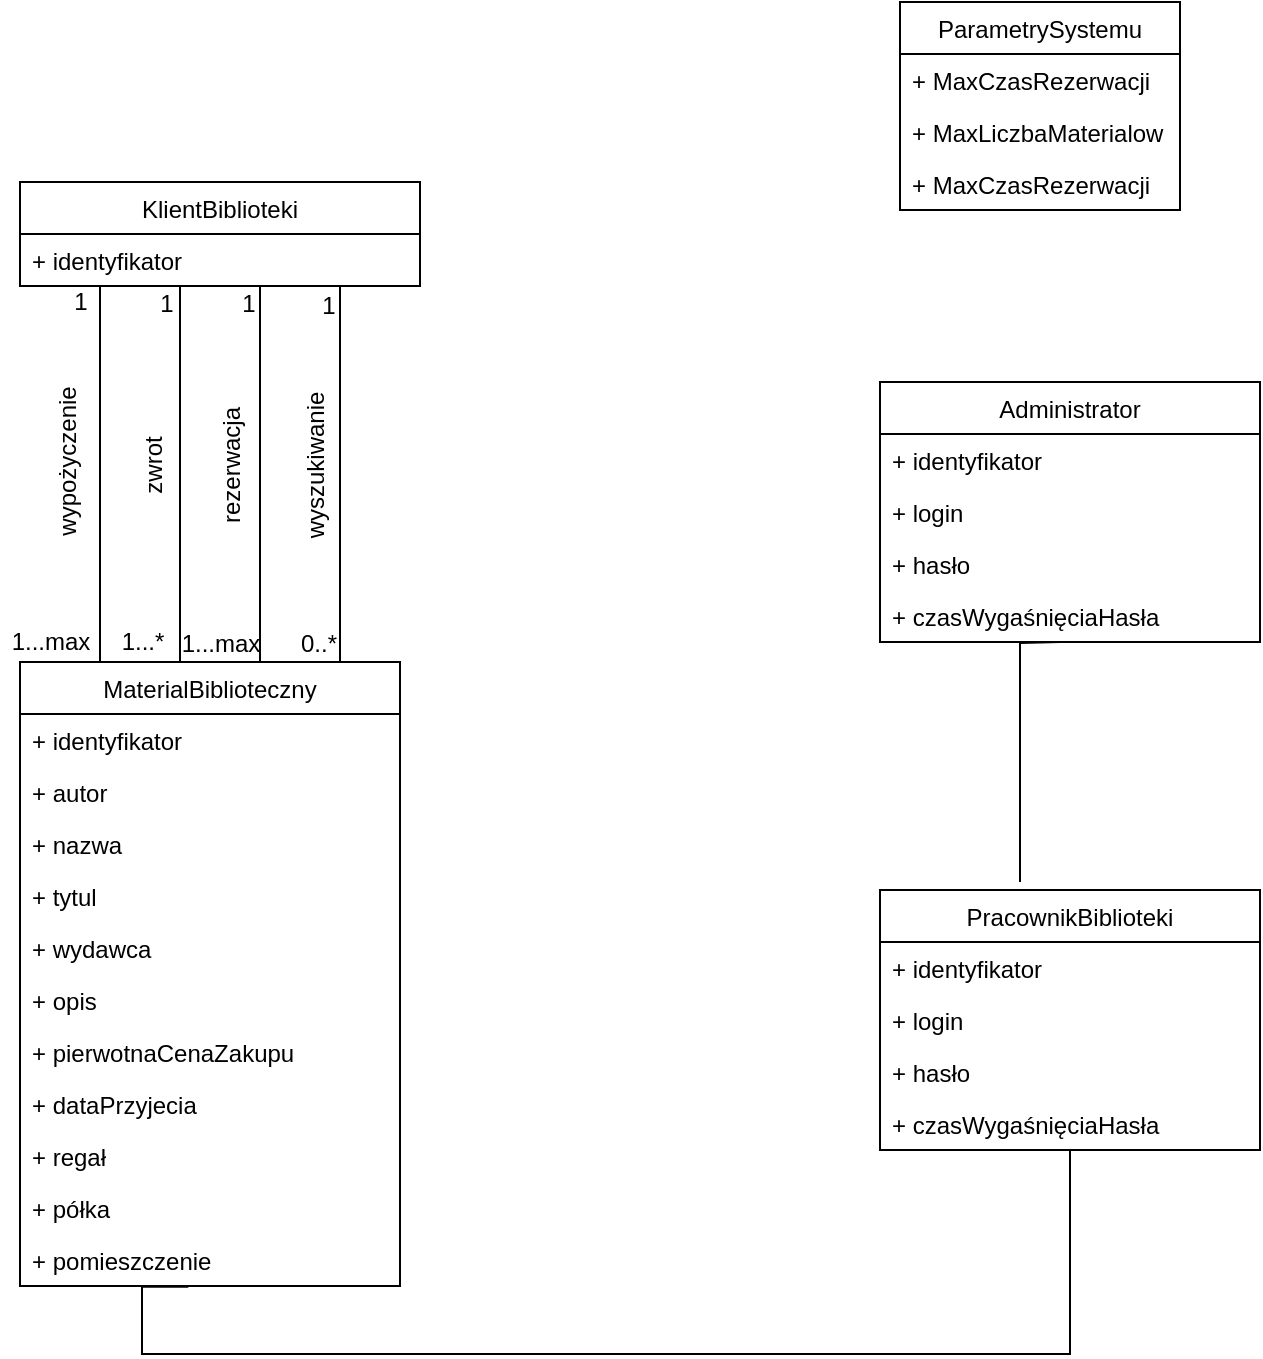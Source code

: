 <mxfile version="16.2.7" type="github">
  <diagram id="C5RBs43oDa-KdzZeNtuy" name="Page-1">
    <mxGraphModel dx="706" dy="1032" grid="1" gridSize="10" guides="1" tooltips="1" connect="1" arrows="1" fold="1" page="1" pageScale="1" pageWidth="827" pageHeight="1169" math="0" shadow="0">
      <root>
        <mxCell id="WIyWlLk6GJQsqaUBKTNV-0" />
        <mxCell id="WIyWlLk6GJQsqaUBKTNV-1" parent="WIyWlLk6GJQsqaUBKTNV-0" />
        <mxCell id="tpHpFu0G4SPRR7VRGRc9-76" style="edgeStyle=orthogonalEdgeStyle;rounded=0;orthogonalLoop=1;jettySize=auto;html=1;endArrow=none;endFill=0;" parent="WIyWlLk6GJQsqaUBKTNV-1" edge="1">
          <mxGeometry relative="1" as="geometry">
            <mxPoint x="580" y="630" as="targetPoint" />
            <mxPoint x="600" y="510" as="sourcePoint" />
          </mxGeometry>
        </mxCell>
        <mxCell id="tpHpFu0G4SPRR7VRGRc9-11" value="Administrator" style="swimlane;fontStyle=0;childLayout=stackLayout;horizontal=1;startSize=26;fillColor=none;horizontalStack=0;resizeParent=1;resizeParentMax=0;resizeLast=0;collapsible=1;marginBottom=0;" parent="WIyWlLk6GJQsqaUBKTNV-1" vertex="1">
          <mxGeometry x="510" y="380" width="190" height="130" as="geometry" />
        </mxCell>
        <mxCell id="tpHpFu0G4SPRR7VRGRc9-85" value="+ identyfikator" style="text;strokeColor=none;fillColor=none;align=left;verticalAlign=top;spacingLeft=4;spacingRight=4;overflow=hidden;rotatable=0;points=[[0,0.5],[1,0.5]];portConstraint=eastwest;" parent="tpHpFu0G4SPRR7VRGRc9-11" vertex="1">
          <mxGeometry y="26" width="190" height="26" as="geometry" />
        </mxCell>
        <mxCell id="tpHpFu0G4SPRR7VRGRc9-118" value="+ login" style="text;strokeColor=none;fillColor=none;align=left;verticalAlign=top;spacingLeft=4;spacingRight=4;overflow=hidden;rotatable=0;points=[[0,0.5],[1,0.5]];portConstraint=eastwest;" parent="tpHpFu0G4SPRR7VRGRc9-11" vertex="1">
          <mxGeometry y="52" width="190" height="26" as="geometry" />
        </mxCell>
        <mxCell id="tpHpFu0G4SPRR7VRGRc9-119" value="+ hasło" style="text;strokeColor=none;fillColor=none;align=left;verticalAlign=top;spacingLeft=4;spacingRight=4;overflow=hidden;rotatable=0;points=[[0,0.5],[1,0.5]];portConstraint=eastwest;" parent="tpHpFu0G4SPRR7VRGRc9-11" vertex="1">
          <mxGeometry y="78" width="190" height="26" as="geometry" />
        </mxCell>
        <mxCell id="tpHpFu0G4SPRR7VRGRc9-121" value="+ czasWygaśnięciaHasła" style="text;strokeColor=none;fillColor=none;align=left;verticalAlign=top;spacingLeft=4;spacingRight=4;overflow=hidden;rotatable=0;points=[[0,0.5],[1,0.5]];portConstraint=eastwest;" parent="tpHpFu0G4SPRR7VRGRc9-11" vertex="1">
          <mxGeometry y="104" width="190" height="26" as="geometry" />
        </mxCell>
        <mxCell id="tpHpFu0G4SPRR7VRGRc9-15" value="KlientBiblioteki" style="swimlane;fontStyle=0;childLayout=stackLayout;horizontal=1;startSize=26;fillColor=none;horizontalStack=0;resizeParent=1;resizeParentMax=0;resizeLast=0;collapsible=1;marginBottom=0;" parent="WIyWlLk6GJQsqaUBKTNV-1" vertex="1">
          <mxGeometry x="80" y="280" width="200" height="52" as="geometry" />
        </mxCell>
        <mxCell id="tpHpFu0G4SPRR7VRGRc9-86" value="+ identyfikator" style="text;strokeColor=none;fillColor=none;align=left;verticalAlign=top;spacingLeft=4;spacingRight=4;overflow=hidden;rotatable=0;points=[[0,0.5],[1,0.5]];portConstraint=eastwest;" parent="tpHpFu0G4SPRR7VRGRc9-15" vertex="1">
          <mxGeometry y="26" width="200" height="26" as="geometry" />
        </mxCell>
        <mxCell id="tpHpFu0G4SPRR7VRGRc9-73" style="edgeStyle=orthogonalEdgeStyle;rounded=0;orthogonalLoop=1;jettySize=auto;html=1;endArrow=none;endFill=0;" parent="tpHpFu0G4SPRR7VRGRc9-15" source="tpHpFu0G4SPRR7VRGRc9-15" target="tpHpFu0G4SPRR7VRGRc9-86" edge="1">
          <mxGeometry relative="1" as="geometry">
            <Array as="points">
              <mxPoint x="40" y="240" />
              <mxPoint x="80" y="240" />
            </Array>
          </mxGeometry>
        </mxCell>
        <mxCell id="tpHpFu0G4SPRR7VRGRc9-72" style="edgeStyle=orthogonalEdgeStyle;rounded=0;orthogonalLoop=1;jettySize=auto;html=1;endArrow=none;endFill=0;entryX=0.443;entryY=1.013;entryDx=0;entryDy=0;entryPerimeter=0;" parent="WIyWlLk6GJQsqaUBKTNV-1" source="tpHpFu0G4SPRR7VRGRc9-19" target="tpHpFu0G4SPRR7VRGRc9-109" edge="1">
          <mxGeometry relative="1" as="geometry">
            <mxPoint x="141" y="820" as="targetPoint" />
            <Array as="points">
              <mxPoint x="141" y="866" />
              <mxPoint x="141" y="832" />
            </Array>
          </mxGeometry>
        </mxCell>
        <mxCell id="tpHpFu0G4SPRR7VRGRc9-19" value="PracownikBiblioteki" style="swimlane;fontStyle=0;childLayout=stackLayout;horizontal=1;startSize=26;fillColor=none;horizontalStack=0;resizeParent=1;resizeParentMax=0;resizeLast=0;collapsible=1;marginBottom=0;" parent="WIyWlLk6GJQsqaUBKTNV-1" vertex="1">
          <mxGeometry x="510" y="634" width="190" height="130" as="geometry" />
        </mxCell>
        <mxCell id="tpHpFu0G4SPRR7VRGRc9-84" value="+ identyfikator" style="text;strokeColor=none;fillColor=none;align=left;verticalAlign=top;spacingLeft=4;spacingRight=4;overflow=hidden;rotatable=0;points=[[0,0.5],[1,0.5]];portConstraint=eastwest;" parent="tpHpFu0G4SPRR7VRGRc9-19" vertex="1">
          <mxGeometry y="26" width="190" height="26" as="geometry" />
        </mxCell>
        <mxCell id="tpHpFu0G4SPRR7VRGRc9-116" value="+ login" style="text;strokeColor=none;fillColor=none;align=left;verticalAlign=top;spacingLeft=4;spacingRight=4;overflow=hidden;rotatable=0;points=[[0,0.5],[1,0.5]];portConstraint=eastwest;" parent="tpHpFu0G4SPRR7VRGRc9-19" vertex="1">
          <mxGeometry y="52" width="190" height="26" as="geometry" />
        </mxCell>
        <mxCell id="tpHpFu0G4SPRR7VRGRc9-117" value="+ hasło" style="text;strokeColor=none;fillColor=none;align=left;verticalAlign=top;spacingLeft=4;spacingRight=4;overflow=hidden;rotatable=0;points=[[0,0.5],[1,0.5]];portConstraint=eastwest;" parent="tpHpFu0G4SPRR7VRGRc9-19" vertex="1">
          <mxGeometry y="78" width="190" height="26" as="geometry" />
        </mxCell>
        <mxCell id="tpHpFu0G4SPRR7VRGRc9-122" value="+ czasWygaśnięciaHasła" style="text;strokeColor=none;fillColor=none;align=left;verticalAlign=top;spacingLeft=4;spacingRight=4;overflow=hidden;rotatable=0;points=[[0,0.5],[1,0.5]];portConstraint=eastwest;" parent="tpHpFu0G4SPRR7VRGRc9-19" vertex="1">
          <mxGeometry y="104" width="190" height="26" as="geometry" />
        </mxCell>
        <mxCell id="tpHpFu0G4SPRR7VRGRc9-43" value="MaterialBiblioteczny" style="swimlane;fontStyle=0;childLayout=stackLayout;horizontal=1;startSize=26;fillColor=none;horizontalStack=0;resizeParent=1;resizeParentMax=0;resizeLast=0;collapsible=1;marginBottom=0;" parent="WIyWlLk6GJQsqaUBKTNV-1" vertex="1">
          <mxGeometry x="80" y="520" width="190" height="312" as="geometry" />
        </mxCell>
        <mxCell id="tpHpFu0G4SPRR7VRGRc9-87" value="+ identyfikator" style="text;strokeColor=none;fillColor=none;align=left;verticalAlign=top;spacingLeft=4;spacingRight=4;overflow=hidden;rotatable=0;points=[[0,0.5],[1,0.5]];portConstraint=eastwest;" parent="tpHpFu0G4SPRR7VRGRc9-43" vertex="1">
          <mxGeometry y="26" width="190" height="26" as="geometry" />
        </mxCell>
        <mxCell id="tpHpFu0G4SPRR7VRGRc9-44" value="+ autor" style="text;strokeColor=none;fillColor=none;align=left;verticalAlign=top;spacingLeft=4;spacingRight=4;overflow=hidden;rotatable=0;points=[[0,0.5],[1,0.5]];portConstraint=eastwest;" parent="tpHpFu0G4SPRR7VRGRc9-43" vertex="1">
          <mxGeometry y="52" width="190" height="26" as="geometry" />
        </mxCell>
        <mxCell id="tpHpFu0G4SPRR7VRGRc9-45" value="+ nazwa" style="text;strokeColor=none;fillColor=none;align=left;verticalAlign=top;spacingLeft=4;spacingRight=4;overflow=hidden;rotatable=0;points=[[0,0.5],[1,0.5]];portConstraint=eastwest;" parent="tpHpFu0G4SPRR7VRGRc9-43" vertex="1">
          <mxGeometry y="78" width="190" height="26" as="geometry" />
        </mxCell>
        <mxCell id="tpHpFu0G4SPRR7VRGRc9-46" value="+ tytul" style="text;strokeColor=none;fillColor=none;align=left;verticalAlign=top;spacingLeft=4;spacingRight=4;overflow=hidden;rotatable=0;points=[[0,0.5],[1,0.5]];portConstraint=eastwest;" parent="tpHpFu0G4SPRR7VRGRc9-43" vertex="1">
          <mxGeometry y="104" width="190" height="26" as="geometry" />
        </mxCell>
        <mxCell id="tpHpFu0G4SPRR7VRGRc9-48" value="+ wydawca" style="text;strokeColor=none;fillColor=none;align=left;verticalAlign=top;spacingLeft=4;spacingRight=4;overflow=hidden;rotatable=0;points=[[0,0.5],[1,0.5]];portConstraint=eastwest;" parent="tpHpFu0G4SPRR7VRGRc9-43" vertex="1">
          <mxGeometry y="130" width="190" height="26" as="geometry" />
        </mxCell>
        <mxCell id="tpHpFu0G4SPRR7VRGRc9-49" value="+ opis" style="text;strokeColor=none;fillColor=none;align=left;verticalAlign=top;spacingLeft=4;spacingRight=4;overflow=hidden;rotatable=0;points=[[0,0.5],[1,0.5]];portConstraint=eastwest;" parent="tpHpFu0G4SPRR7VRGRc9-43" vertex="1">
          <mxGeometry y="156" width="190" height="26" as="geometry" />
        </mxCell>
        <mxCell id="tpHpFu0G4SPRR7VRGRc9-50" value="+ pierwotnaCenaZakupu" style="text;strokeColor=none;fillColor=none;align=left;verticalAlign=top;spacingLeft=4;spacingRight=4;overflow=hidden;rotatable=0;points=[[0,0.5],[1,0.5]];portConstraint=eastwest;" parent="tpHpFu0G4SPRR7VRGRc9-43" vertex="1">
          <mxGeometry y="182" width="190" height="26" as="geometry" />
        </mxCell>
        <mxCell id="tpHpFu0G4SPRR7VRGRc9-105" value="+ dataPrzyjecia" style="text;strokeColor=none;fillColor=none;align=left;verticalAlign=top;spacingLeft=4;spacingRight=4;overflow=hidden;rotatable=0;points=[[0,0.5],[1,0.5]];portConstraint=eastwest;" parent="tpHpFu0G4SPRR7VRGRc9-43" vertex="1">
          <mxGeometry y="208" width="190" height="26" as="geometry" />
        </mxCell>
        <mxCell id="tpHpFu0G4SPRR7VRGRc9-106" value="+ regał" style="text;strokeColor=none;fillColor=none;align=left;verticalAlign=top;spacingLeft=4;spacingRight=4;overflow=hidden;rotatable=0;points=[[0,0.5],[1,0.5]];portConstraint=eastwest;" parent="tpHpFu0G4SPRR7VRGRc9-43" vertex="1">
          <mxGeometry y="234" width="190" height="26" as="geometry" />
        </mxCell>
        <mxCell id="tpHpFu0G4SPRR7VRGRc9-108" value="+ półka" style="text;strokeColor=none;fillColor=none;align=left;verticalAlign=top;spacingLeft=4;spacingRight=4;overflow=hidden;rotatable=0;points=[[0,0.5],[1,0.5]];portConstraint=eastwest;" parent="tpHpFu0G4SPRR7VRGRc9-43" vertex="1">
          <mxGeometry y="260" width="190" height="26" as="geometry" />
        </mxCell>
        <mxCell id="tpHpFu0G4SPRR7VRGRc9-109" value="+ pomieszczenie" style="text;strokeColor=none;fillColor=none;align=left;verticalAlign=top;spacingLeft=4;spacingRight=4;overflow=hidden;rotatable=0;points=[[0,0.5],[1,0.5]];portConstraint=eastwest;" parent="tpHpFu0G4SPRR7VRGRc9-43" vertex="1">
          <mxGeometry y="286" width="190" height="26" as="geometry" />
        </mxCell>
        <mxCell id="tpHpFu0G4SPRR7VRGRc9-101" value="wypożyczenie" style="text;html=1;align=center;verticalAlign=middle;resizable=0;points=[];autosize=1;strokeColor=none;fillColor=none;rotation=-90;container=1;" parent="WIyWlLk6GJQsqaUBKTNV-1" vertex="1">
          <mxGeometry x="59" y="410" width="90" height="20" as="geometry" />
        </mxCell>
        <mxCell id="tpHpFu0G4SPRR7VRGRc9-111" value="zwrot" style="text;html=1;align=center;verticalAlign=middle;resizable=0;points=[];autosize=1;strokeColor=none;fillColor=none;rotation=-90;container=1;" parent="WIyWlLk6GJQsqaUBKTNV-1" vertex="1">
          <mxGeometry x="127" y="412" width="40" height="20" as="geometry" />
        </mxCell>
        <mxCell id="tpHpFu0G4SPRR7VRGRc9-112" value="ParametrySystemu" style="swimlane;fontStyle=0;childLayout=stackLayout;horizontal=1;startSize=26;fillColor=none;horizontalStack=0;resizeParent=1;resizeParentMax=0;resizeLast=0;collapsible=1;marginBottom=0;" parent="WIyWlLk6GJQsqaUBKTNV-1" vertex="1">
          <mxGeometry x="520" y="190" width="140" height="104" as="geometry" />
        </mxCell>
        <mxCell id="tpHpFu0G4SPRR7VRGRc9-113" value="+ MaxCzasRezerwacji" style="text;strokeColor=none;fillColor=none;align=left;verticalAlign=top;spacingLeft=4;spacingRight=4;overflow=hidden;rotatable=0;points=[[0,0.5],[1,0.5]];portConstraint=eastwest;" parent="tpHpFu0G4SPRR7VRGRc9-112" vertex="1">
          <mxGeometry y="26" width="140" height="26" as="geometry" />
        </mxCell>
        <mxCell id="tpHpFu0G4SPRR7VRGRc9-125" value="+ MaxLiczbaMaterialow" style="text;strokeColor=none;fillColor=none;align=left;verticalAlign=top;spacingLeft=4;spacingRight=4;overflow=hidden;rotatable=0;points=[[0,0.5],[1,0.5]];portConstraint=eastwest;" parent="tpHpFu0G4SPRR7VRGRc9-112" vertex="1">
          <mxGeometry y="52" width="140" height="26" as="geometry" />
        </mxCell>
        <mxCell id="tpHpFu0G4SPRR7VRGRc9-115" value="+ MaxCzasRezerwacji" style="text;strokeColor=none;fillColor=none;align=left;verticalAlign=top;spacingLeft=4;spacingRight=4;overflow=hidden;rotatable=0;points=[[0,0.5],[1,0.5]];portConstraint=eastwest;" parent="tpHpFu0G4SPRR7VRGRc9-112" vertex="1">
          <mxGeometry y="78" width="140" height="26" as="geometry" />
        </mxCell>
        <mxCell id="nST3KtlWaswPqiklGV3U-0" style="edgeStyle=orthogonalEdgeStyle;rounded=0;orthogonalLoop=1;jettySize=auto;html=1;endArrow=none;endFill=0;" edge="1" parent="WIyWlLk6GJQsqaUBKTNV-1">
          <mxGeometry relative="1" as="geometry">
            <Array as="points">
              <mxPoint x="200" y="332" />
              <mxPoint x="200" y="520" />
              <mxPoint x="240" y="520" />
              <mxPoint x="240" y="332" />
            </Array>
            <mxPoint x="190" y="332" as="sourcePoint" />
            <mxPoint x="230" y="332" as="targetPoint" />
          </mxGeometry>
        </mxCell>
        <mxCell id="nST3KtlWaswPqiklGV3U-1" value="wyszukiwanie" style="text;html=1;align=center;verticalAlign=middle;resizable=0;points=[];autosize=1;strokeColor=none;fillColor=none;rotation=-90;container=1;" vertex="1" parent="WIyWlLk6GJQsqaUBKTNV-1">
          <mxGeometry x="183" y="412" width="90" height="20" as="geometry" />
        </mxCell>
        <mxCell id="nST3KtlWaswPqiklGV3U-2" value="rezerwacja" style="text;html=1;align=center;verticalAlign=middle;resizable=0;points=[];autosize=1;strokeColor=none;fillColor=none;rotation=-90;" vertex="1" parent="WIyWlLk6GJQsqaUBKTNV-1">
          <mxGeometry x="151" y="412" width="70" height="20" as="geometry" />
        </mxCell>
        <mxCell id="nST3KtlWaswPqiklGV3U-3" value="1" style="text;html=1;align=center;verticalAlign=middle;resizable=0;points=[];autosize=1;strokeColor=none;fillColor=none;" vertex="1" parent="WIyWlLk6GJQsqaUBKTNV-1">
          <mxGeometry x="100" y="330" width="20" height="20" as="geometry" />
        </mxCell>
        <mxCell id="nST3KtlWaswPqiklGV3U-4" value="1" style="text;html=1;align=center;verticalAlign=middle;resizable=0;points=[];autosize=1;strokeColor=none;fillColor=none;" vertex="1" parent="WIyWlLk6GJQsqaUBKTNV-1">
          <mxGeometry x="143" y="331" width="20" height="20" as="geometry" />
        </mxCell>
        <mxCell id="nST3KtlWaswPqiklGV3U-5" value="1" style="text;html=1;align=center;verticalAlign=middle;resizable=0;points=[];autosize=1;strokeColor=none;fillColor=none;" vertex="1" parent="WIyWlLk6GJQsqaUBKTNV-1">
          <mxGeometry x="184" y="331" width="20" height="20" as="geometry" />
        </mxCell>
        <mxCell id="nST3KtlWaswPqiklGV3U-6" value="1" style="text;html=1;align=center;verticalAlign=middle;resizable=0;points=[];autosize=1;strokeColor=none;fillColor=none;" vertex="1" parent="WIyWlLk6GJQsqaUBKTNV-1">
          <mxGeometry x="224" y="332" width="20" height="20" as="geometry" />
        </mxCell>
        <mxCell id="nST3KtlWaswPqiklGV3U-7" value="1...max" style="text;html=1;align=center;verticalAlign=middle;resizable=0;points=[];autosize=1;strokeColor=none;fillColor=none;" vertex="1" parent="WIyWlLk6GJQsqaUBKTNV-1">
          <mxGeometry x="70" y="500" width="50" height="20" as="geometry" />
        </mxCell>
        <mxCell id="nST3KtlWaswPqiklGV3U-8" value="1...*" style="text;html=1;align=center;verticalAlign=middle;resizable=0;points=[];autosize=1;strokeColor=none;fillColor=none;" vertex="1" parent="WIyWlLk6GJQsqaUBKTNV-1">
          <mxGeometry x="121" y="500" width="40" height="20" as="geometry" />
        </mxCell>
        <mxCell id="nST3KtlWaswPqiklGV3U-9" value="1...max" style="text;html=1;align=center;verticalAlign=middle;resizable=0;points=[];autosize=1;strokeColor=none;fillColor=none;" vertex="1" parent="WIyWlLk6GJQsqaUBKTNV-1">
          <mxGeometry x="155" y="501" width="50" height="20" as="geometry" />
        </mxCell>
        <mxCell id="nST3KtlWaswPqiklGV3U-10" value="0..*" style="text;html=1;align=center;verticalAlign=middle;resizable=0;points=[];autosize=1;strokeColor=none;fillColor=none;" vertex="1" parent="WIyWlLk6GJQsqaUBKTNV-1">
          <mxGeometry x="214" y="501" width="30" height="20" as="geometry" />
        </mxCell>
      </root>
    </mxGraphModel>
  </diagram>
</mxfile>

